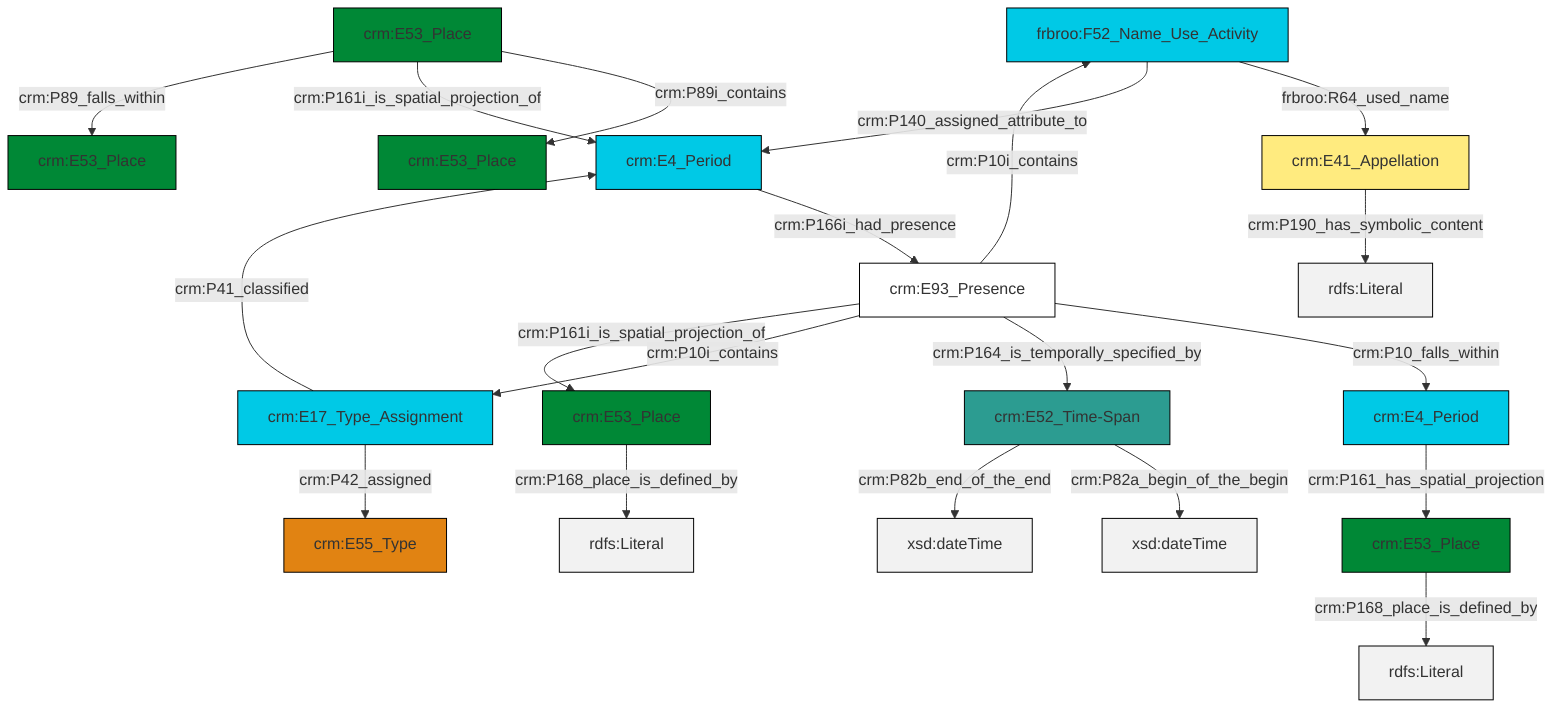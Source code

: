 graph TD
classDef Literal fill:#f2f2f2,stroke:#000000;
classDef CRM_Entity fill:#FFFFFF,stroke:#000000;
classDef Temporal_Entity fill:#00C9E6, stroke:#000000;
classDef Type fill:#E18312, stroke:#000000;
classDef Time-Span fill:#2C9C91, stroke:#000000;
classDef Appellation fill:#FFEB7F, stroke:#000000;
classDef Place fill:#008836, stroke:#000000;
classDef Persistent_Item fill:#B266B2, stroke:#000000;
classDef Conceptual_Object fill:#FFD700, stroke:#000000;
classDef Physical_Thing fill:#D2B48C, stroke:#000000;
classDef Actor fill:#f58aad, stroke:#000000;
classDef PC_Classes fill:#4ce600, stroke:#000000;
classDef Multi fill:#cccccc,stroke:#000000;

0["frbroo:F52_Name_Use_Activity"]:::Temporal_Entity -->|frbroo:R64_used_name| 1["crm:E41_Appellation"]:::Appellation
4["crm:E93_Presence"]:::CRM_Entity -->|crm:P10_falls_within| 5["crm:E4_Period"]:::Temporal_Entity
6["crm:E53_Place"]:::Place -->|crm:P168_place_is_defined_by| 7[rdfs:Literal]:::Literal
13["crm:E53_Place"]:::Place -->|crm:P89i_contains| 11["crm:E53_Place"]:::Place
0["frbroo:F52_Name_Use_Activity"]:::Temporal_Entity -->|crm:P140_assigned_attribute_to| 16["crm:E4_Period"]:::Temporal_Entity
13["crm:E53_Place"]:::Place -->|crm:P161i_is_spatial_projection_of| 16["crm:E4_Period"]:::Temporal_Entity
4["crm:E93_Presence"]:::CRM_Entity -->|crm:P10i_contains| 0["frbroo:F52_Name_Use_Activity"]:::Temporal_Entity
4["crm:E93_Presence"]:::CRM_Entity -->|crm:P164_is_temporally_specified_by| 14["crm:E52_Time-Span"]:::Time-Span
14["crm:E52_Time-Span"]:::Time-Span -->|crm:P82a_begin_of_the_begin| 18[xsd:dateTime]:::Literal
16["crm:E4_Period"]:::Temporal_Entity -->|crm:P166i_had_presence| 4["crm:E93_Presence"]:::CRM_Entity
23["crm:E17_Type_Assignment"]:::Temporal_Entity -->|crm:P41_classified| 16["crm:E4_Period"]:::Temporal_Entity
4["crm:E93_Presence"]:::CRM_Entity -->|crm:P10i_contains| 23["crm:E17_Type_Assignment"]:::Temporal_Entity
13["crm:E53_Place"]:::Place -->|crm:P89_falls_within| 9["crm:E53_Place"]:::Place
2["crm:E53_Place"]:::Place -->|crm:P168_place_is_defined_by| 25[rdfs:Literal]:::Literal
5["crm:E4_Period"]:::Temporal_Entity -->|crm:P161_has_spatial_projection| 6["crm:E53_Place"]:::Place
23["crm:E17_Type_Assignment"]:::Temporal_Entity -->|crm:P42_assigned| 19["crm:E55_Type"]:::Type
1["crm:E41_Appellation"]:::Appellation -->|crm:P190_has_symbolic_content| 28[rdfs:Literal]:::Literal
4["crm:E93_Presence"]:::CRM_Entity -->|crm:P161i_is_spatial_projection_of| 2["crm:E53_Place"]:::Place
14["crm:E52_Time-Span"]:::Time-Span -->|crm:P82b_end_of_the_end| 29[xsd:dateTime]:::Literal